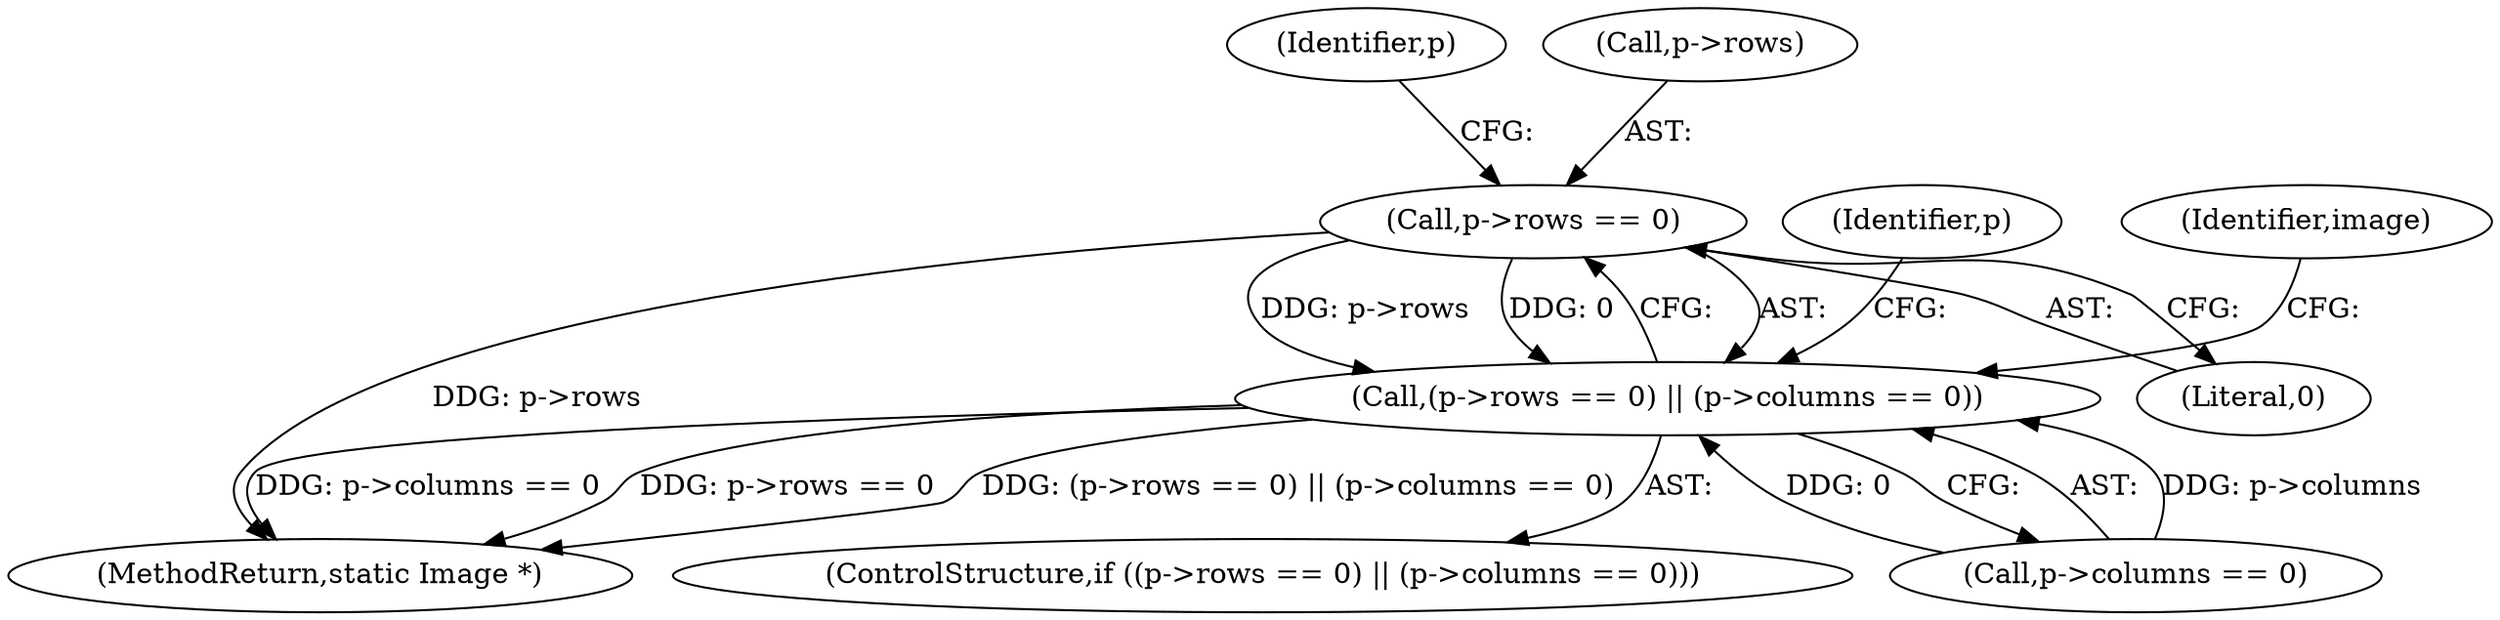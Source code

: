 digraph "0_ImageMagick_bef1e4f637d8f665bc133a9c6d30df08d983bc3a@pointer" {
"1001866" [label="(Call,p->rows == 0)"];
"1001865" [label="(Call,(p->rows == 0) || (p->columns == 0))"];
"1001864" [label="(ControlStructure,if ((p->rows == 0) || (p->columns == 0)))"];
"1001866" [label="(Call,p->rows == 0)"];
"1001878" [label="(Identifier,p)"];
"1001928" [label="(MethodReturn,static Image *)"];
"1001873" [label="(Identifier,p)"];
"1001871" [label="(Call,p->columns == 0)"];
"1001865" [label="(Call,(p->rows == 0) || (p->columns == 0))"];
"1001867" [label="(Call,p->rows)"];
"1001870" [label="(Literal,0)"];
"1001888" [label="(Identifier,image)"];
"1001866" -> "1001865"  [label="AST: "];
"1001866" -> "1001870"  [label="CFG: "];
"1001867" -> "1001866"  [label="AST: "];
"1001870" -> "1001866"  [label="AST: "];
"1001873" -> "1001866"  [label="CFG: "];
"1001865" -> "1001866"  [label="CFG: "];
"1001866" -> "1001928"  [label="DDG: p->rows"];
"1001866" -> "1001865"  [label="DDG: p->rows"];
"1001866" -> "1001865"  [label="DDG: 0"];
"1001865" -> "1001864"  [label="AST: "];
"1001865" -> "1001871"  [label="CFG: "];
"1001871" -> "1001865"  [label="AST: "];
"1001878" -> "1001865"  [label="CFG: "];
"1001888" -> "1001865"  [label="CFG: "];
"1001865" -> "1001928"  [label="DDG: (p->rows == 0) || (p->columns == 0)"];
"1001865" -> "1001928"  [label="DDG: p->columns == 0"];
"1001865" -> "1001928"  [label="DDG: p->rows == 0"];
"1001871" -> "1001865"  [label="DDG: p->columns"];
"1001871" -> "1001865"  [label="DDG: 0"];
}
